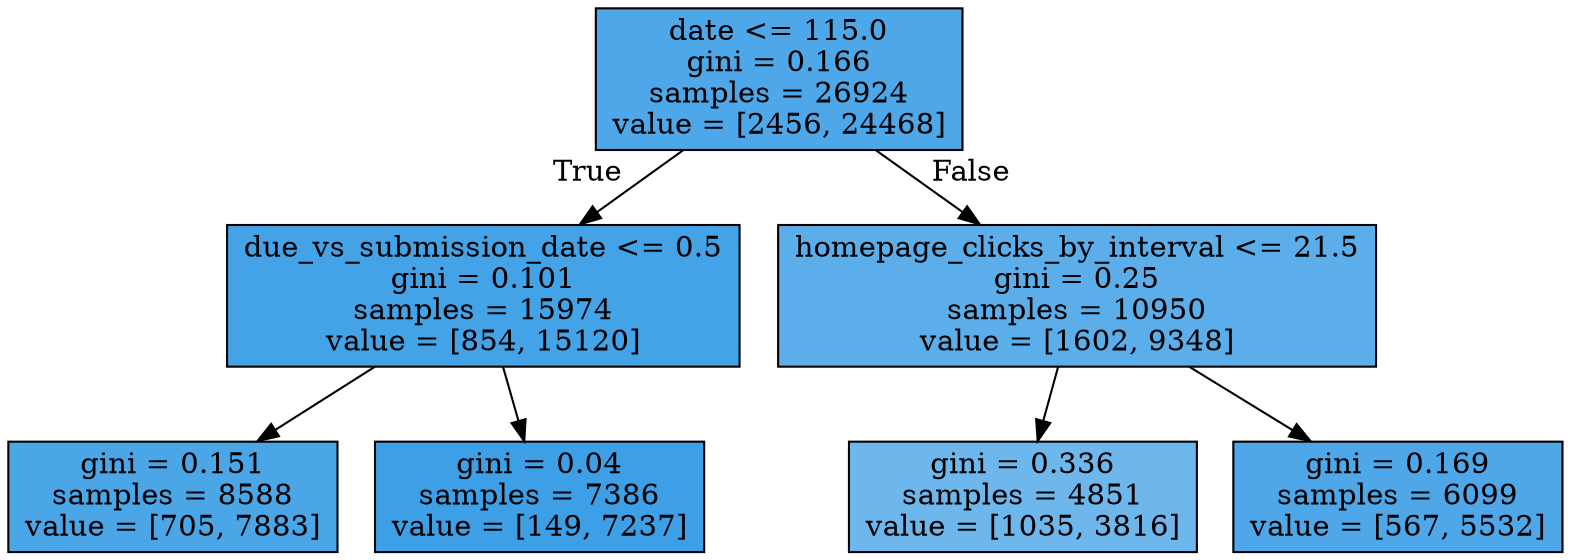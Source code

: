 digraph Tree {
node [shape=box, style="filled", color="black"] ;
0 [label="date <= 115.0\ngini = 0.166\nsamples = 26924\nvalue = [2456, 24468]", fillcolor="#399de5e5"] ;
1 [label="due_vs_submission_date <= 0.5\ngini = 0.101\nsamples = 15974\nvalue = [854, 15120]", fillcolor="#399de5f1"] ;
0 -> 1 [labeldistance=2.5, labelangle=45, headlabel="True"] ;
2 [label="gini = 0.151\nsamples = 8588\nvalue = [705, 7883]", fillcolor="#399de5e8"] ;
1 -> 2 ;
3 [label="gini = 0.04\nsamples = 7386\nvalue = [149, 7237]", fillcolor="#399de5fa"] ;
1 -> 3 ;
4 [label="homepage_clicks_by_interval <= 21.5\ngini = 0.25\nsamples = 10950\nvalue = [1602, 9348]", fillcolor="#399de5d3"] ;
0 -> 4 [labeldistance=2.5, labelangle=-45, headlabel="False"] ;
5 [label="gini = 0.336\nsamples = 4851\nvalue = [1035, 3816]", fillcolor="#399de5ba"] ;
4 -> 5 ;
6 [label="gini = 0.169\nsamples = 6099\nvalue = [567, 5532]", fillcolor="#399de5e5"] ;
4 -> 6 ;
}